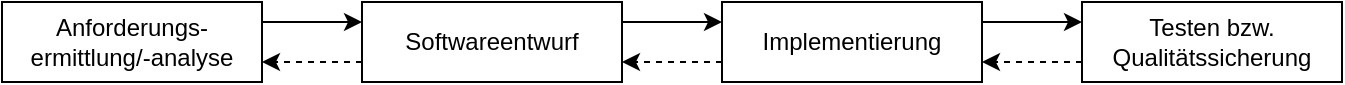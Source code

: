<mxfile version="21.2.2" type="device">
  <diagram id="VGwhQFfBLTqXxNqVGkz7" name="Seite-1">
    <mxGraphModel dx="1039" dy="561" grid="1" gridSize="10" guides="1" tooltips="1" connect="1" arrows="1" fold="1" page="1" pageScale="1" pageWidth="827" pageHeight="1169" math="0" shadow="0">
      <root>
        <mxCell id="0" />
        <mxCell id="1" parent="0" />
        <mxCell id="sSRy0nNu-_2RtKWJy9L5-10" style="edgeStyle=orthogonalEdgeStyle;rounded=0;orthogonalLoop=1;jettySize=auto;html=1;exitX=0;exitY=0.75;exitDx=0;exitDy=0;entryX=1;entryY=0.75;entryDx=0;entryDy=0;dashed=1;" parent="1" source="sSRy0nNu-_2RtKWJy9L5-1" target="sSRy0nNu-_2RtKWJy9L5-2" edge="1">
          <mxGeometry relative="1" as="geometry" />
        </mxCell>
        <mxCell id="sSRy0nNu-_2RtKWJy9L5-1" value="Testen bzw. Qualitätssicherung" style="rounded=0;whiteSpace=wrap;html=1;" parent="1" vertex="1">
          <mxGeometry x="580" y="40" width="130" height="40" as="geometry" />
        </mxCell>
        <mxCell id="sSRy0nNu-_2RtKWJy9L5-9" style="edgeStyle=orthogonalEdgeStyle;rounded=0;orthogonalLoop=1;jettySize=auto;html=1;exitX=1;exitY=0.25;exitDx=0;exitDy=0;entryX=0;entryY=0.25;entryDx=0;entryDy=0;" parent="1" source="sSRy0nNu-_2RtKWJy9L5-2" target="sSRy0nNu-_2RtKWJy9L5-1" edge="1">
          <mxGeometry relative="1" as="geometry" />
        </mxCell>
        <mxCell id="sSRy0nNu-_2RtKWJy9L5-11" style="edgeStyle=orthogonalEdgeStyle;rounded=0;orthogonalLoop=1;jettySize=auto;html=1;exitX=0;exitY=0.75;exitDx=0;exitDy=0;entryX=1;entryY=0.75;entryDx=0;entryDy=0;dashed=1;" parent="1" source="sSRy0nNu-_2RtKWJy9L5-2" target="sSRy0nNu-_2RtKWJy9L5-4" edge="1">
          <mxGeometry relative="1" as="geometry" />
        </mxCell>
        <mxCell id="sSRy0nNu-_2RtKWJy9L5-2" value="Implementierung" style="rounded=0;whiteSpace=wrap;html=1;" parent="1" vertex="1">
          <mxGeometry x="400" y="40" width="130" height="40" as="geometry" />
        </mxCell>
        <mxCell id="sSRy0nNu-_2RtKWJy9L5-8" style="edgeStyle=orthogonalEdgeStyle;rounded=0;orthogonalLoop=1;jettySize=auto;html=1;exitX=1;exitY=0.25;exitDx=0;exitDy=0;entryX=0;entryY=0.25;entryDx=0;entryDy=0;" parent="1" source="sSRy0nNu-_2RtKWJy9L5-4" target="sSRy0nNu-_2RtKWJy9L5-2" edge="1">
          <mxGeometry relative="1" as="geometry" />
        </mxCell>
        <mxCell id="sSRy0nNu-_2RtKWJy9L5-12" style="edgeStyle=orthogonalEdgeStyle;rounded=0;orthogonalLoop=1;jettySize=auto;html=1;exitX=0;exitY=0.75;exitDx=0;exitDy=0;entryX=1;entryY=0.75;entryDx=0;entryDy=0;dashed=1;" parent="1" source="sSRy0nNu-_2RtKWJy9L5-4" target="sSRy0nNu-_2RtKWJy9L5-5" edge="1">
          <mxGeometry relative="1" as="geometry" />
        </mxCell>
        <mxCell id="sSRy0nNu-_2RtKWJy9L5-4" value="Softwareentwurf" style="rounded=0;whiteSpace=wrap;html=1;" parent="1" vertex="1">
          <mxGeometry x="220" y="40" width="130" height="40" as="geometry" />
        </mxCell>
        <mxCell id="sSRy0nNu-_2RtKWJy9L5-7" style="edgeStyle=orthogonalEdgeStyle;rounded=0;orthogonalLoop=1;jettySize=auto;html=1;exitX=1;exitY=0.25;exitDx=0;exitDy=0;entryX=0;entryY=0.25;entryDx=0;entryDy=0;" parent="1" source="sSRy0nNu-_2RtKWJy9L5-5" target="sSRy0nNu-_2RtKWJy9L5-4" edge="1">
          <mxGeometry relative="1" as="geometry" />
        </mxCell>
        <mxCell id="sSRy0nNu-_2RtKWJy9L5-5" value="Anforderungs-&lt;br&gt;ermittlung/-analyse" style="rounded=0;whiteSpace=wrap;html=1;" parent="1" vertex="1">
          <mxGeometry x="40" y="40" width="130" height="40" as="geometry" />
        </mxCell>
      </root>
    </mxGraphModel>
  </diagram>
</mxfile>
